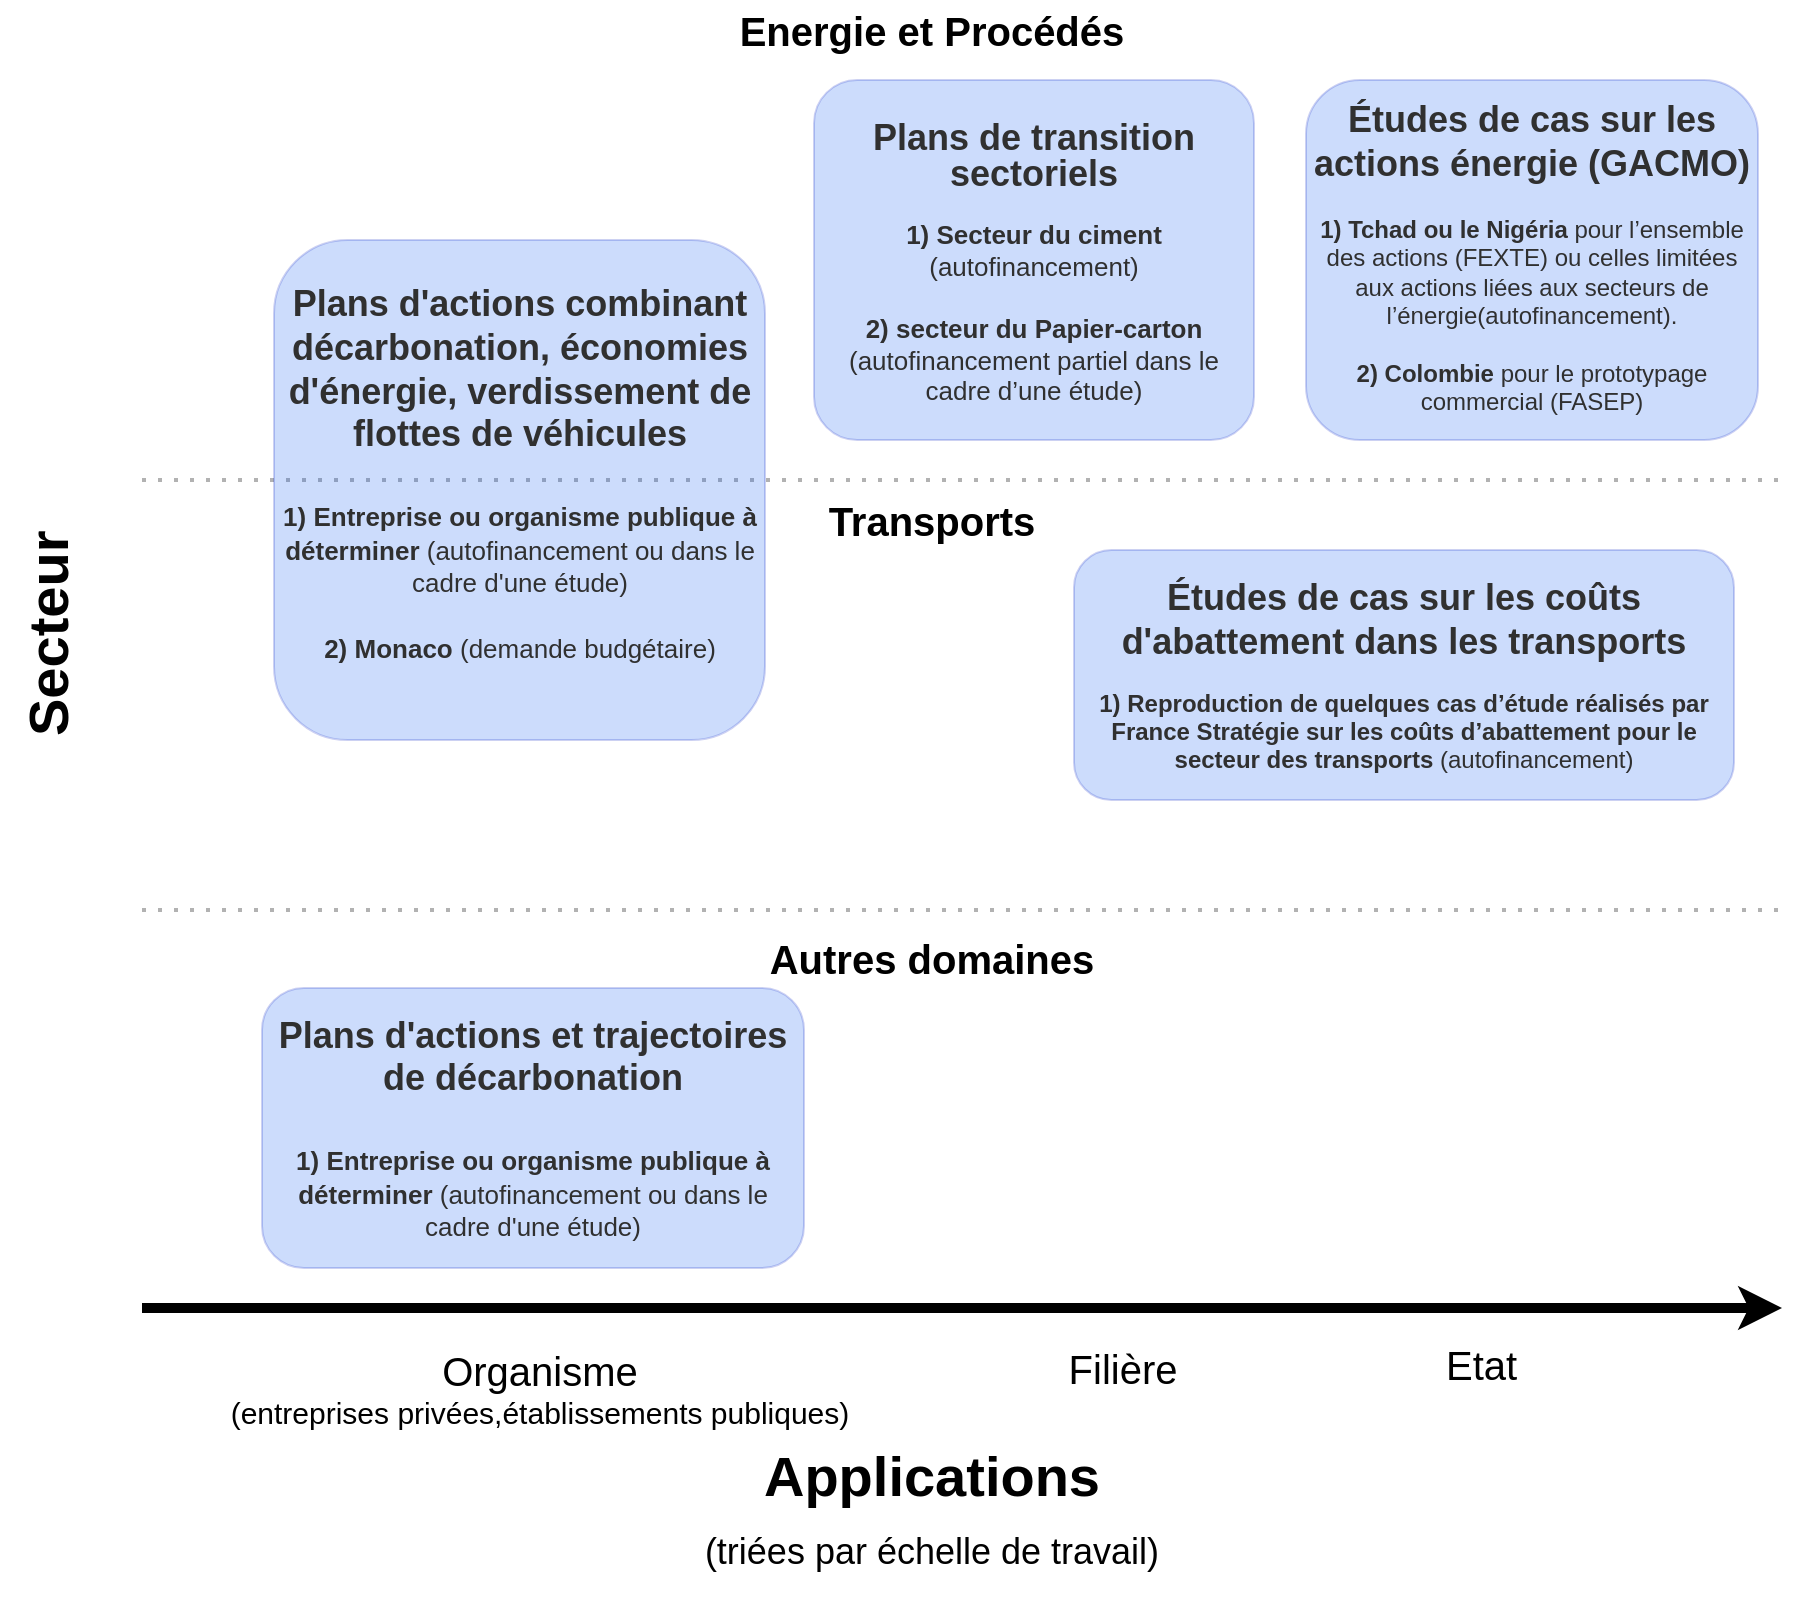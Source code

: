 <mxfile version="20.5.3" type="github">
  <diagram id="wFE0QG_FPsp0jaGvCLVb" name="Page-1">
    <mxGraphModel dx="1485" dy="959" grid="1" gridSize="10" guides="1" tooltips="1" connect="1" arrows="1" fold="1" page="1" pageScale="1" pageWidth="850" pageHeight="1100" math="0" shadow="0">
      <root>
        <mxCell id="0" />
        <mxCell id="1" parent="0" />
        <mxCell id="jnHG9VufrkIBZ4fwylr7-1" value="" style="endArrow=classic;html=1;rounded=0;strokeWidth=5;" parent="1" edge="1">
          <mxGeometry width="50" height="50" relative="1" as="geometry">
            <mxPoint x="94" y="694" as="sourcePoint" />
            <mxPoint x="914" y="694" as="targetPoint" />
          </mxGeometry>
        </mxCell>
        <mxCell id="jnHG9VufrkIBZ4fwylr7-2" value="&lt;div&gt;&lt;font style=&quot;font-size: 20px;&quot;&gt;Organisme&lt;/font&gt; &lt;font style=&quot;font-size: 15px;&quot;&gt;&lt;br&gt;&lt;/font&gt;&lt;/div&gt;&lt;div&gt;&lt;font style=&quot;font-size: 15px;&quot;&gt;(entreprises privées,établissements publiques)&lt;/font&gt;&lt;/div&gt;" style="text;html=1;strokeColor=none;fillColor=none;align=center;verticalAlign=middle;whiteSpace=wrap;rounded=0;" parent="1" vertex="1">
          <mxGeometry x="130" y="704" width="326" height="60" as="geometry" />
        </mxCell>
        <mxCell id="jnHG9VufrkIBZ4fwylr7-3" value="Etat" style="text;whiteSpace=wrap;html=1;fontSize=20;" parent="1" vertex="1">
          <mxGeometry x="744" y="704" width="40" height="40" as="geometry" />
        </mxCell>
        <mxCell id="jnHG9VufrkIBZ4fwylr7-4" value="Filière" style="text;html=1;align=center;verticalAlign=middle;resizable=0;points=[];autosize=1;strokeColor=none;fillColor=none;fontSize=20;" parent="1" vertex="1">
          <mxGeometry x="544" y="704" width="80" height="40" as="geometry" />
        </mxCell>
        <mxCell id="jnHG9VufrkIBZ4fwylr7-5" value="" style="endArrow=none;dashed=1;html=1;dashPattern=1 3;strokeWidth=2;rounded=0;fontSize=20;textOpacity=30;opacity=30;" parent="1" edge="1">
          <mxGeometry width="50" height="50" relative="1" as="geometry">
            <mxPoint x="94" y="280" as="sourcePoint" />
            <mxPoint x="914" y="280" as="targetPoint" />
          </mxGeometry>
        </mxCell>
        <mxCell id="jnHG9VufrkIBZ4fwylr7-6" value="" style="endArrow=none;dashed=1;html=1;dashPattern=1 3;strokeWidth=2;rounded=0;fontSize=20;opacity=30;" parent="1" edge="1">
          <mxGeometry width="50" height="50" relative="1" as="geometry">
            <mxPoint x="94" y="495" as="sourcePoint" />
            <mxPoint x="914" y="495" as="targetPoint" />
          </mxGeometry>
        </mxCell>
        <mxCell id="jnHG9VufrkIBZ4fwylr7-7" value="&lt;b&gt;Energie et Procédés&lt;/b&gt;" style="text;html=1;strokeColor=none;fillColor=none;align=center;verticalAlign=middle;whiteSpace=wrap;rounded=0;fontSize=20;" parent="1" vertex="1">
          <mxGeometry x="239" y="40" width="500" height="30" as="geometry" />
        </mxCell>
        <mxCell id="jnHG9VufrkIBZ4fwylr7-8" value="&lt;b&gt;Transports&lt;/b&gt;" style="text;html=1;strokeColor=none;fillColor=none;align=center;verticalAlign=middle;whiteSpace=wrap;rounded=0;fontSize=20;" parent="1" vertex="1">
          <mxGeometry x="239" y="285" width="500" height="30" as="geometry" />
        </mxCell>
        <mxCell id="jnHG9VufrkIBZ4fwylr7-9" value="&lt;b&gt;Autres domaines&lt;/b&gt;" style="text;html=1;strokeColor=none;fillColor=none;align=center;verticalAlign=middle;whiteSpace=wrap;rounded=0;fontSize=20;" parent="1" vertex="1">
          <mxGeometry x="239" y="504" width="500" height="30" as="geometry" />
        </mxCell>
        <mxCell id="jnHG9VufrkIBZ4fwylr7-10" value="&lt;p style=&quot;line-height: 100%; font-size: 12px;&quot;&gt;&lt;/p&gt;&lt;div style=&quot;font-size: 18px;&quot;&gt;&lt;font style=&quot;font-size: 18px;&quot;&gt;&lt;b style=&quot;&quot;&gt;Plans d&#39;actions combinant décarbonation, économies d&#39;énergie, verdissement de flottes de véhicules&lt;br&gt;&lt;/b&gt;&lt;/font&gt;&lt;/div&gt;&lt;div style=&quot;font-size: 18px;&quot;&gt;&lt;font style=&quot;font-size: 18px;&quot;&gt;&lt;b style=&quot;&quot;&gt;&lt;br&gt;&lt;/b&gt;&lt;/font&gt;&lt;/div&gt;&lt;div style=&quot;font-size: 18px; line-height: 80%;&quot;&gt;&lt;font style=&quot;font-size: 18px;&quot; size=&quot;1&quot;&gt;&lt;span style=&quot;font-size: 13px;&quot;&gt;&lt;b&gt;1) Entreprise ou organisme publique à déterminer &lt;/b&gt;(autofinancement ou dans le cadre d&#39;une étude)&lt;/span&gt;&lt;/font&gt;&lt;/div&gt;&lt;div style=&quot;font-size: 18px; line-height: 80%;&quot;&gt;&lt;font style=&quot;font-size: 18px;&quot; size=&quot;1&quot;&gt;&lt;span style=&quot;font-size: 13px;&quot;&gt;&lt;br&gt;&lt;/span&gt;&lt;/font&gt;&lt;/div&gt;&lt;div style=&quot;font-size: 18px; line-height: 80%;&quot;&gt;&lt;font style=&quot;font-size: 18px;&quot; size=&quot;1&quot;&gt;&lt;span style=&quot;font-size: 13px;&quot;&gt;&lt;b&gt;2) Monaco&lt;/b&gt; (demande budgétaire)&lt;br&gt;&lt;/span&gt;&lt;/font&gt;&lt;/div&gt;&lt;div style=&quot;font-size: 18px; line-height: 80%;&quot;&gt;&lt;font style=&quot;font-size: 18px;&quot; size=&quot;1&quot;&gt;&lt;span style=&quot;font-size: 13px;&quot;&gt;&lt;br&gt;&lt;/span&gt;&lt;/font&gt;&lt;/div&gt;&lt;p style=&quot;font-size: 12px;&quot;&gt;&lt;/p&gt;" style="rounded=1;whiteSpace=wrap;html=1;fontSize=12;labelBackgroundColor=none;opacity=20;fillColor=#0050ef;strokeColor=#001DBC;fontColor=#303030;" parent="1" vertex="1">
          <mxGeometry x="160" y="160" width="245.5" height="250" as="geometry" />
        </mxCell>
        <mxCell id="jnHG9VufrkIBZ4fwylr7-13" value="&lt;p style=&quot;line-height: 170%; font-size: 18px;&quot; align=&quot;center&quot;&gt;&lt;/p&gt;&lt;div style=&quot;font-size: 18px; line-height: 100%;&quot; align=&quot;center&quot;&gt;&lt;font style=&quot;font-size: 18px;&quot;&gt;&lt;font style=&quot;font-size: 18px;&quot;&gt;&lt;b style=&quot;&quot;&gt;Plans de transition sectoriels&lt;/b&gt;&lt;/font&gt;&lt;br&gt;&lt;/font&gt;&lt;/div&gt;&lt;div align=&quot;center&quot;&gt;&lt;br&gt;&lt;/div&gt;&lt;div style=&quot;font-size: 13px;&quot; align=&quot;center&quot;&gt;&lt;b&gt;1&lt;/b&gt;&lt;font style=&quot;font-size: 13px;&quot;&gt;&lt;b&gt;) Secteur du ciment &lt;/b&gt;(autofinancement)&lt;/font&gt;&lt;/div&gt;&lt;div style=&quot;font-size: 13px;&quot; align=&quot;center&quot;&gt;&lt;font style=&quot;font-size: 13px;&quot;&gt;&lt;br&gt;&lt;/font&gt;&lt;/div&gt;&lt;div style=&quot;font-size: 13px;&quot; align=&quot;center&quot;&gt;&lt;font style=&quot;font-size: 13px;&quot;&gt;&lt;b&gt;2) secteur du Papier-carton&lt;/b&gt; &lt;span&gt;(autofinancement partiel dans le cadre d’une étude)&lt;/span&gt;&lt;/font&gt;&lt;/div&gt;&lt;div style=&quot;font-size: 13px;&quot; align=&quot;center&quot;&gt;&lt;font style=&quot;font-size: 13px;&quot;&gt;&lt;span&gt;&lt;br&gt;&lt;/span&gt;&lt;/font&gt;&lt;/div&gt;" style="rounded=1;whiteSpace=wrap;html=1;fontSize=12;labelBackgroundColor=none;opacity=20;fillColor=#0050ef;strokeColor=#001DBC;fontColor=#303030;align=center;arcSize=12;horizontal=1;" parent="1" vertex="1">
          <mxGeometry x="430" y="80" width="220" height="180" as="geometry" />
        </mxCell>
        <mxCell id="jnHG9VufrkIBZ4fwylr7-14" value="&lt;p style=&quot;line-height: 0.4; font-size: 12px;&quot;&gt;&lt;/p&gt;&lt;div style=&quot;font-size: 18px;&quot;&gt;&lt;font style=&quot;font-size: 18px;&quot;&gt;&lt;b style=&quot;&quot;&gt;Études de cas sur les actions énergie (GACMO)&lt;/b&gt;&lt;/font&gt;&lt;/div&gt;&lt;div&gt;&lt;span&gt;&lt;b&gt;&lt;br&gt;&lt;/b&gt;&lt;/span&gt;&lt;/div&gt;&lt;div&gt;&lt;span&gt;&lt;b&gt;1) Tchad ou le Nigéria &lt;/b&gt;pour l’ensemble des actions (FEXTE) ou celles limitées aux actions liées aux secteurs de l’énergie(autofinancement).&lt;/span&gt;&lt;/div&gt;&lt;div&gt;&lt;span&gt;&lt;br&gt;&lt;/span&gt;&lt;/div&gt;&lt;div&gt;&lt;span&gt;&lt;b&gt;2)&lt;/b&gt; &lt;b&gt;Colombie &lt;/b&gt;pour le prototypage commercial (FASEP)&lt;/span&gt;&lt;/div&gt;&lt;div&gt;&lt;span&gt;&lt;br&gt;&lt;/span&gt;&lt;/div&gt;" style="rounded=1;whiteSpace=wrap;html=1;fontSize=12;labelBackgroundColor=none;opacity=20;fillColor=#0050ef;strokeColor=#001DBC;fontColor=#303030;" parent="1" vertex="1">
          <mxGeometry x="676" y="80" width="226" height="180" as="geometry" />
        </mxCell>
        <mxCell id="jnHG9VufrkIBZ4fwylr7-15" value="&lt;p style=&quot;line-height: 0.4; font-size: 12px;&quot;&gt;&lt;/p&gt;&lt;div style=&quot;font-size: 18px;&quot;&gt;&lt;font style=&quot;font-size: 18px;&quot;&gt;&lt;b style=&quot;&quot;&gt;Études de cas sur les coûts d&#39;abattement dans les transports&lt;/b&gt;&lt;/font&gt;&lt;/div&gt;&lt;p&gt;&lt;span&gt;&lt;b&gt;1) Reproduction de quelques cas d’étude réalisés par France Stratégie sur les coûts d’abattement pour le secteur des transports&lt;/b&gt; (autofinancement) &lt;br&gt;&lt;/span&gt;&lt;/p&gt;" style="rounded=1;whiteSpace=wrap;html=1;fontSize=12;labelBackgroundColor=none;opacity=20;fillColor=#0050ef;strokeColor=#001DBC;fontColor=#303030;" parent="1" vertex="1">
          <mxGeometry x="560" y="315" width="330" height="125" as="geometry" />
        </mxCell>
        <mxCell id="9_UomztmyeiiNCHOsHB9-1" value="&lt;p style=&quot;line-height: 0%;&quot;&gt;&lt;/p&gt;&lt;div&gt;&lt;font style=&quot;font-size: 28px;&quot;&gt;&lt;b&gt;Applications &lt;br&gt;&lt;/b&gt;&lt;/font&gt;&lt;/div&gt;&lt;div&gt;&lt;font style=&quot;font-size: 28px;&quot;&gt;&lt;font style=&quot;font-size: 18px;&quot;&gt;(triées par échelle de travail)&lt;/font&gt;&lt;b&gt;&lt;br&gt;&lt;/b&gt;&lt;/font&gt;&lt;/div&gt;&lt;p&gt;&lt;/p&gt;" style="text;html=1;strokeColor=none;fillColor=none;align=center;verticalAlign=middle;whiteSpace=wrap;rounded=0;fontSize=20;" parent="1" vertex="1">
          <mxGeometry x="302" y="765" width="374" height="60" as="geometry" />
        </mxCell>
        <mxCell id="9_UomztmyeiiNCHOsHB9-6" value="&lt;font style=&quot;font-size: 28px;&quot;&gt;&lt;b&gt;Secteur&lt;/b&gt;&lt;/font&gt;" style="text;whiteSpace=wrap;html=1;fontSize=12;fontFamily=Helvetica;rotation=-90;" parent="1" vertex="1">
          <mxGeometry x="-16" y="330" width="120" height="40" as="geometry" />
        </mxCell>
        <mxCell id="v3dB4_XIEoKgeHJ3p4Ie-3" value="&lt;div&gt;&lt;b&gt;&lt;font style=&quot;font-size: 18px;&quot;&gt;Plans d&#39;actions et trajectoires de décarbonation&lt;/font&gt;&lt;/b&gt;&lt;/div&gt;&lt;div&gt;&lt;b&gt;&lt;font style=&quot;font-size: 18px;&quot;&gt;&lt;br&gt;&lt;/font&gt;&lt;/b&gt;&lt;/div&gt;&lt;div&gt;&lt;div style=&quot;font-size: 18px; line-height: 80%;&quot;&gt;&lt;font style=&quot;font-size: 18px;&quot; size=&quot;1&quot;&gt;&lt;span style=&quot;font-size: 13px;&quot;&gt;&lt;b&gt;1) Entreprise ou organisme publique à déterminer &lt;/b&gt;(autofinancement ou dans le cadre d&#39;une étude)&lt;br&gt;&lt;/span&gt;&lt;/font&gt;&lt;/div&gt;&lt;/div&gt;" style="rounded=1;whiteSpace=wrap;html=1;fontSize=12;labelBackgroundColor=none;opacity=20;fillColor=#0050ef;strokeColor=#001DBC;fontColor=#303030;" vertex="1" parent="1">
          <mxGeometry x="154" y="534" width="271" height="140" as="geometry" />
        </mxCell>
      </root>
    </mxGraphModel>
  </diagram>
</mxfile>
